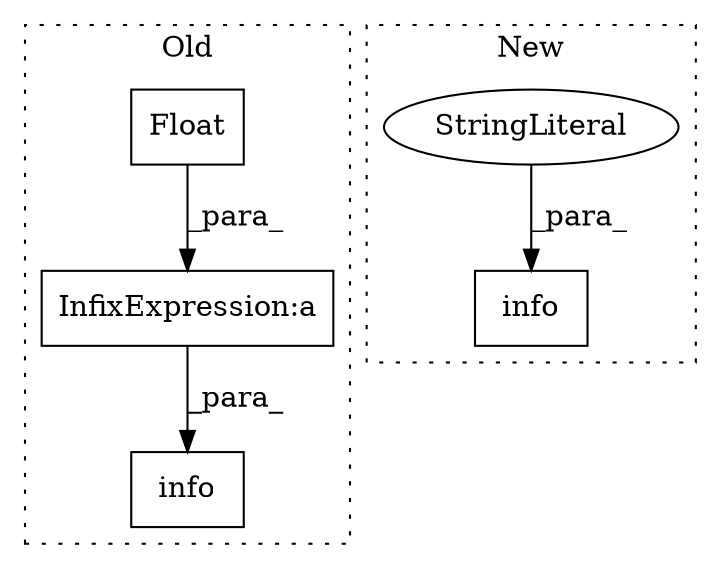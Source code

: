 digraph G {
subgraph cluster0 {
1 [label="Float" a="32" s="9818,9829" l="6,1" shape="box"];
3 [label="InfixExpression:a" a="27" s="9714" l="12" shape="box"];
5 [label="info" a="32" s="9663,9831" l="5,2" shape="box"];
label = "Old";
style="dotted";
}
subgraph cluster1 {
2 [label="info" a="32" s="11551,11581" l="5,1" shape="box"];
4 [label="StringLiteral" a="45" s="11556" l="25" shape="ellipse"];
label = "New";
style="dotted";
}
1 -> 3 [label="_para_"];
3 -> 5 [label="_para_"];
4 -> 2 [label="_para_"];
}
